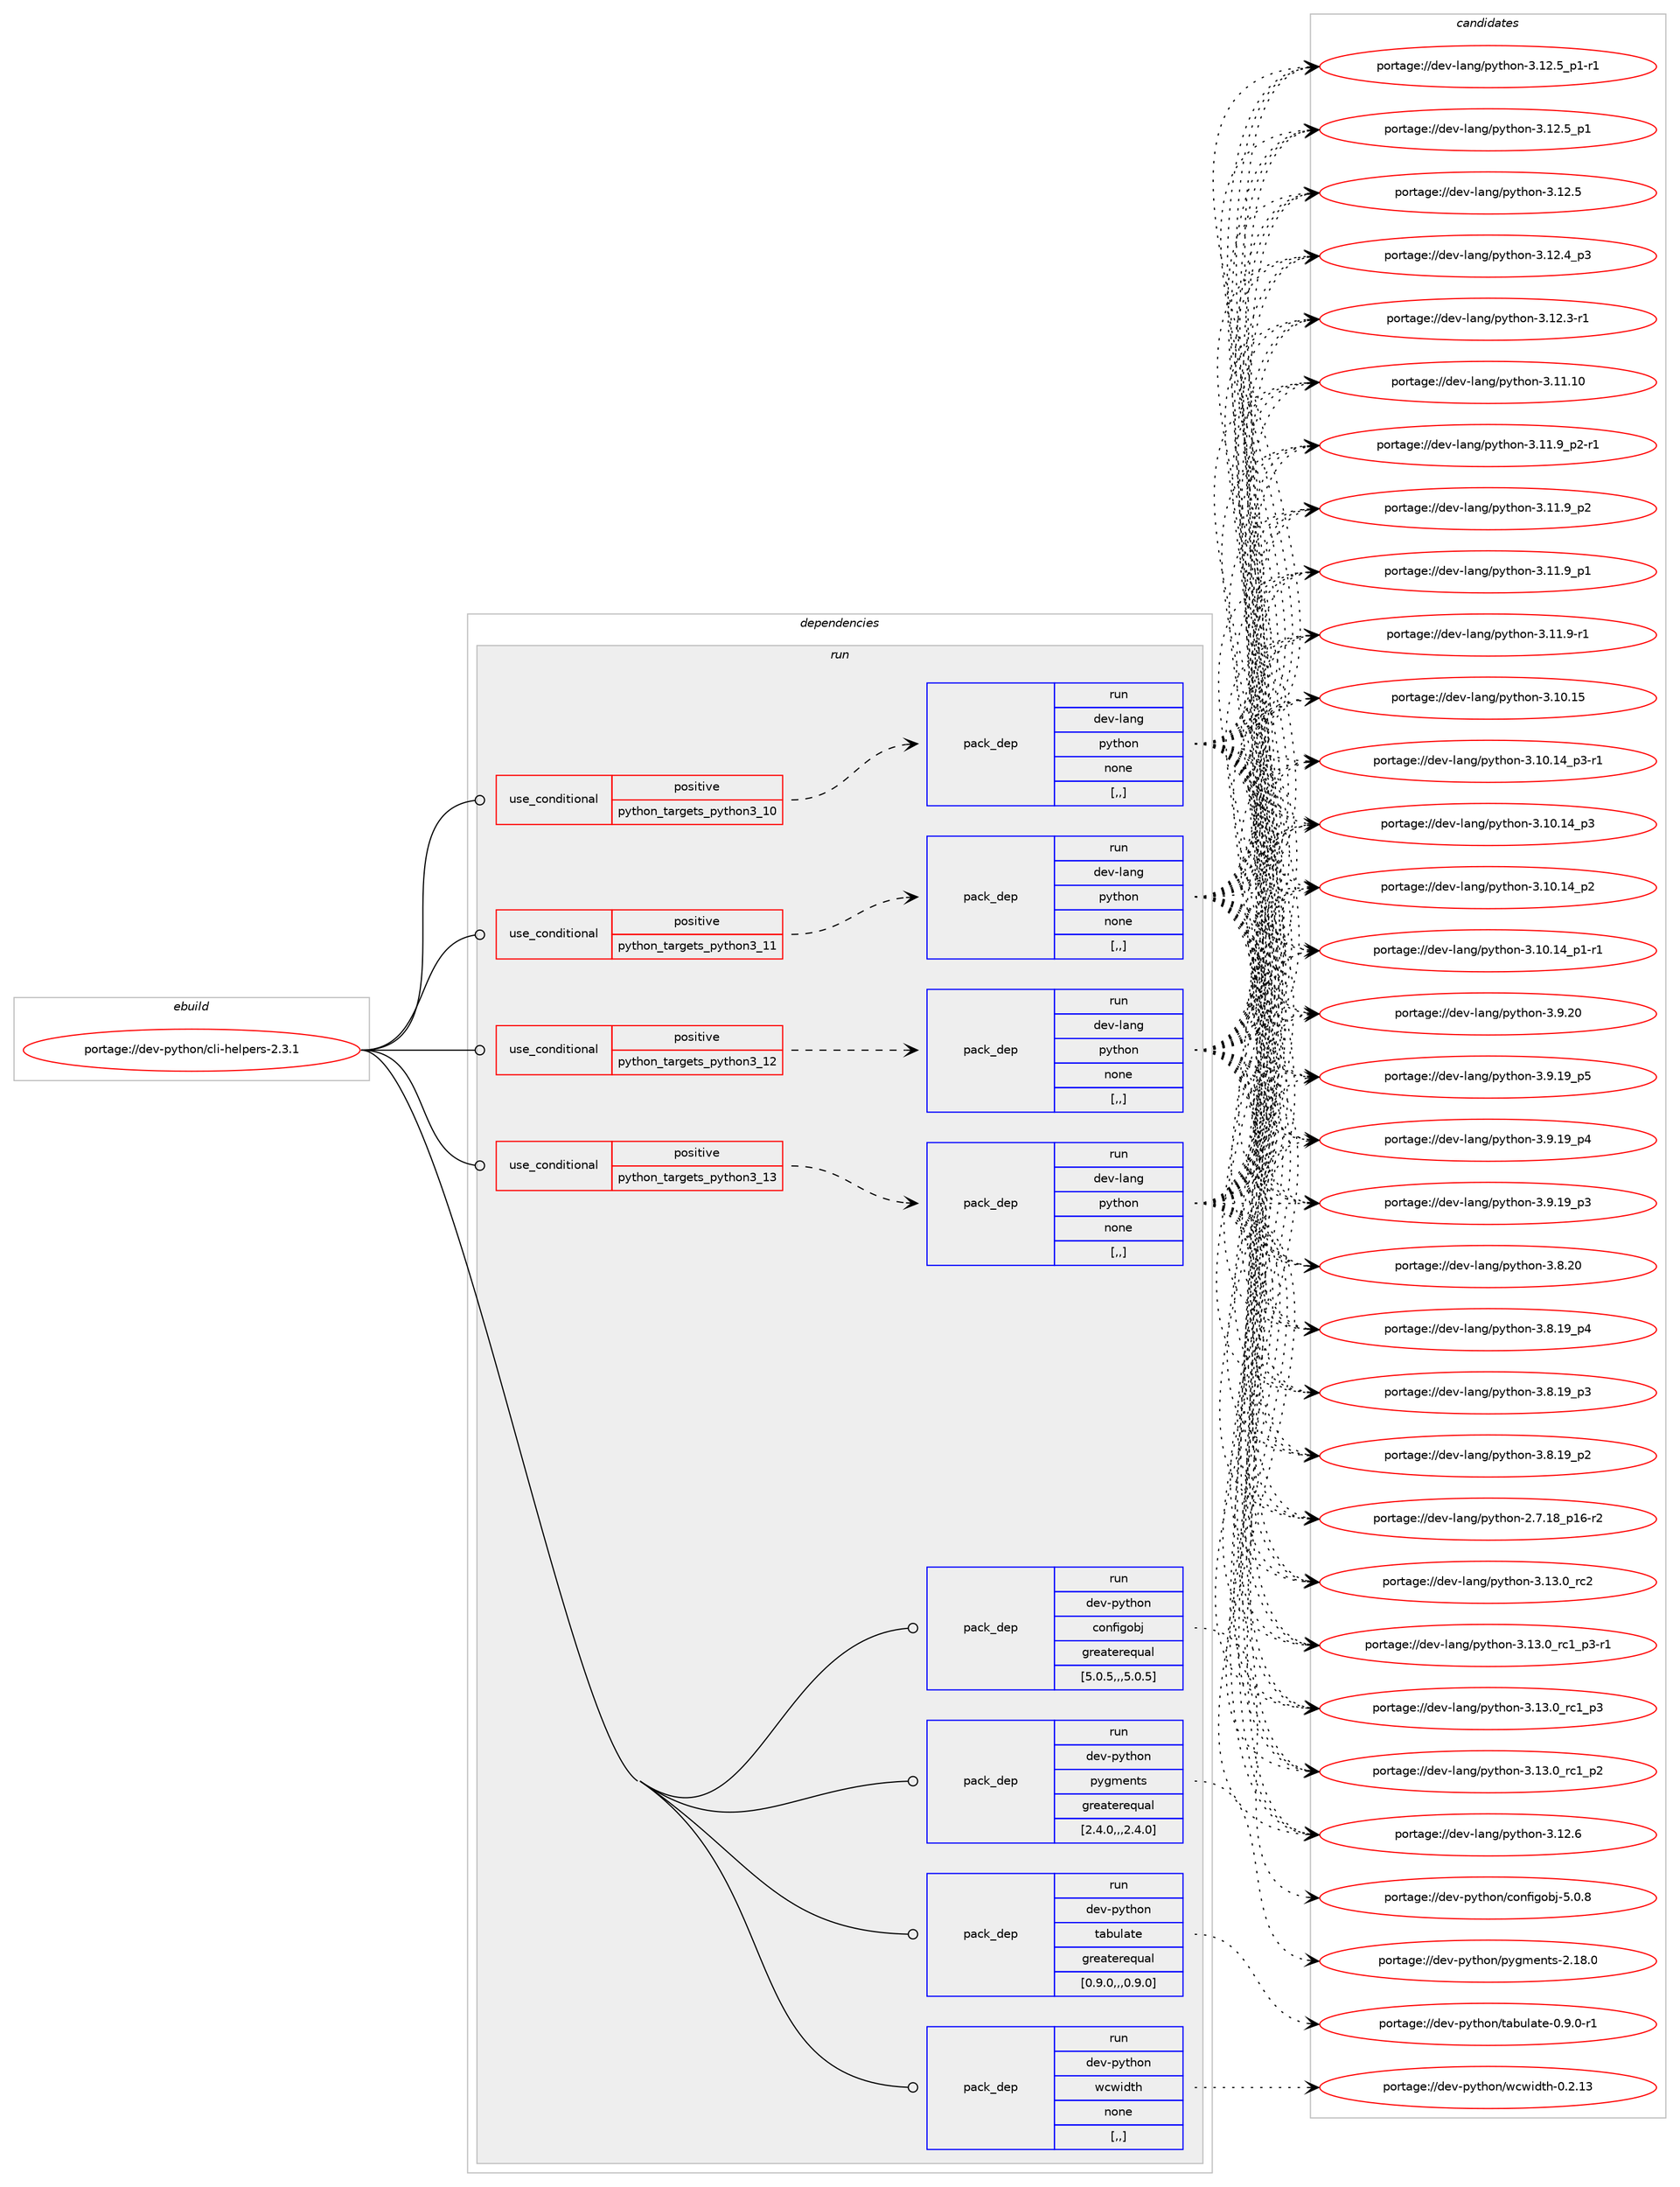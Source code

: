 digraph prolog {

# *************
# Graph options
# *************

newrank=true;
concentrate=true;
compound=true;
graph [rankdir=LR,fontname=Helvetica,fontsize=10,ranksep=1.5];#, ranksep=2.5, nodesep=0.2];
edge  [arrowhead=vee];
node  [fontname=Helvetica,fontsize=10];

# **********
# The ebuild
# **********

subgraph cluster_leftcol {
color=gray;
label=<<i>ebuild</i>>;
id [label="portage://dev-python/cli-helpers-2.3.1", color=red, width=4, href="../dev-python/cli-helpers-2.3.1.svg"];
}

# ****************
# The dependencies
# ****************

subgraph cluster_midcol {
color=gray;
label=<<i>dependencies</i>>;
subgraph cluster_compile {
fillcolor="#eeeeee";
style=filled;
label=<<i>compile</i>>;
}
subgraph cluster_compileandrun {
fillcolor="#eeeeee";
style=filled;
label=<<i>compile and run</i>>;
}
subgraph cluster_run {
fillcolor="#eeeeee";
style=filled;
label=<<i>run</i>>;
subgraph cond161983 {
dependency638099 [label=<<TABLE BORDER="0" CELLBORDER="1" CELLSPACING="0" CELLPADDING="4"><TR><TD ROWSPAN="3" CELLPADDING="10">use_conditional</TD></TR><TR><TD>positive</TD></TR><TR><TD>python_targets_python3_10</TD></TR></TABLE>>, shape=none, color=red];
subgraph pack471299 {
dependency638100 [label=<<TABLE BORDER="0" CELLBORDER="1" CELLSPACING="0" CELLPADDING="4" WIDTH="220"><TR><TD ROWSPAN="6" CELLPADDING="30">pack_dep</TD></TR><TR><TD WIDTH="110">run</TD></TR><TR><TD>dev-lang</TD></TR><TR><TD>python</TD></TR><TR><TD>none</TD></TR><TR><TD>[,,]</TD></TR></TABLE>>, shape=none, color=blue];
}
dependency638099:e -> dependency638100:w [weight=20,style="dashed",arrowhead="vee"];
}
id:e -> dependency638099:w [weight=20,style="solid",arrowhead="odot"];
subgraph cond161984 {
dependency638101 [label=<<TABLE BORDER="0" CELLBORDER="1" CELLSPACING="0" CELLPADDING="4"><TR><TD ROWSPAN="3" CELLPADDING="10">use_conditional</TD></TR><TR><TD>positive</TD></TR><TR><TD>python_targets_python3_11</TD></TR></TABLE>>, shape=none, color=red];
subgraph pack471300 {
dependency638102 [label=<<TABLE BORDER="0" CELLBORDER="1" CELLSPACING="0" CELLPADDING="4" WIDTH="220"><TR><TD ROWSPAN="6" CELLPADDING="30">pack_dep</TD></TR><TR><TD WIDTH="110">run</TD></TR><TR><TD>dev-lang</TD></TR><TR><TD>python</TD></TR><TR><TD>none</TD></TR><TR><TD>[,,]</TD></TR></TABLE>>, shape=none, color=blue];
}
dependency638101:e -> dependency638102:w [weight=20,style="dashed",arrowhead="vee"];
}
id:e -> dependency638101:w [weight=20,style="solid",arrowhead="odot"];
subgraph cond161985 {
dependency638103 [label=<<TABLE BORDER="0" CELLBORDER="1" CELLSPACING="0" CELLPADDING="4"><TR><TD ROWSPAN="3" CELLPADDING="10">use_conditional</TD></TR><TR><TD>positive</TD></TR><TR><TD>python_targets_python3_12</TD></TR></TABLE>>, shape=none, color=red];
subgraph pack471301 {
dependency638104 [label=<<TABLE BORDER="0" CELLBORDER="1" CELLSPACING="0" CELLPADDING="4" WIDTH="220"><TR><TD ROWSPAN="6" CELLPADDING="30">pack_dep</TD></TR><TR><TD WIDTH="110">run</TD></TR><TR><TD>dev-lang</TD></TR><TR><TD>python</TD></TR><TR><TD>none</TD></TR><TR><TD>[,,]</TD></TR></TABLE>>, shape=none, color=blue];
}
dependency638103:e -> dependency638104:w [weight=20,style="dashed",arrowhead="vee"];
}
id:e -> dependency638103:w [weight=20,style="solid",arrowhead="odot"];
subgraph cond161986 {
dependency638105 [label=<<TABLE BORDER="0" CELLBORDER="1" CELLSPACING="0" CELLPADDING="4"><TR><TD ROWSPAN="3" CELLPADDING="10">use_conditional</TD></TR><TR><TD>positive</TD></TR><TR><TD>python_targets_python3_13</TD></TR></TABLE>>, shape=none, color=red];
subgraph pack471302 {
dependency638106 [label=<<TABLE BORDER="0" CELLBORDER="1" CELLSPACING="0" CELLPADDING="4" WIDTH="220"><TR><TD ROWSPAN="6" CELLPADDING="30">pack_dep</TD></TR><TR><TD WIDTH="110">run</TD></TR><TR><TD>dev-lang</TD></TR><TR><TD>python</TD></TR><TR><TD>none</TD></TR><TR><TD>[,,]</TD></TR></TABLE>>, shape=none, color=blue];
}
dependency638105:e -> dependency638106:w [weight=20,style="dashed",arrowhead="vee"];
}
id:e -> dependency638105:w [weight=20,style="solid",arrowhead="odot"];
subgraph pack471303 {
dependency638107 [label=<<TABLE BORDER="0" CELLBORDER="1" CELLSPACING="0" CELLPADDING="4" WIDTH="220"><TR><TD ROWSPAN="6" CELLPADDING="30">pack_dep</TD></TR><TR><TD WIDTH="110">run</TD></TR><TR><TD>dev-python</TD></TR><TR><TD>configobj</TD></TR><TR><TD>greaterequal</TD></TR><TR><TD>[5.0.5,,,5.0.5]</TD></TR></TABLE>>, shape=none, color=blue];
}
id:e -> dependency638107:w [weight=20,style="solid",arrowhead="odot"];
subgraph pack471304 {
dependency638108 [label=<<TABLE BORDER="0" CELLBORDER="1" CELLSPACING="0" CELLPADDING="4" WIDTH="220"><TR><TD ROWSPAN="6" CELLPADDING="30">pack_dep</TD></TR><TR><TD WIDTH="110">run</TD></TR><TR><TD>dev-python</TD></TR><TR><TD>pygments</TD></TR><TR><TD>greaterequal</TD></TR><TR><TD>[2.4.0,,,2.4.0]</TD></TR></TABLE>>, shape=none, color=blue];
}
id:e -> dependency638108:w [weight=20,style="solid",arrowhead="odot"];
subgraph pack471305 {
dependency638109 [label=<<TABLE BORDER="0" CELLBORDER="1" CELLSPACING="0" CELLPADDING="4" WIDTH="220"><TR><TD ROWSPAN="6" CELLPADDING="30">pack_dep</TD></TR><TR><TD WIDTH="110">run</TD></TR><TR><TD>dev-python</TD></TR><TR><TD>tabulate</TD></TR><TR><TD>greaterequal</TD></TR><TR><TD>[0.9.0,,,0.9.0]</TD></TR></TABLE>>, shape=none, color=blue];
}
id:e -> dependency638109:w [weight=20,style="solid",arrowhead="odot"];
subgraph pack471306 {
dependency638110 [label=<<TABLE BORDER="0" CELLBORDER="1" CELLSPACING="0" CELLPADDING="4" WIDTH="220"><TR><TD ROWSPAN="6" CELLPADDING="30">pack_dep</TD></TR><TR><TD WIDTH="110">run</TD></TR><TR><TD>dev-python</TD></TR><TR><TD>wcwidth</TD></TR><TR><TD>none</TD></TR><TR><TD>[,,]</TD></TR></TABLE>>, shape=none, color=blue];
}
id:e -> dependency638110:w [weight=20,style="solid",arrowhead="odot"];
}
}

# **************
# The candidates
# **************

subgraph cluster_choices {
rank=same;
color=gray;
label=<<i>candidates</i>>;

subgraph choice471299 {
color=black;
nodesep=1;
choice10010111845108971101034711212111610411111045514649514648951149950 [label="portage://dev-lang/python-3.13.0_rc2", color=red, width=4,href="../dev-lang/python-3.13.0_rc2.svg"];
choice1001011184510897110103471121211161041111104551464951464895114994995112514511449 [label="portage://dev-lang/python-3.13.0_rc1_p3-r1", color=red, width=4,href="../dev-lang/python-3.13.0_rc1_p3-r1.svg"];
choice100101118451089711010347112121116104111110455146495146489511499499511251 [label="portage://dev-lang/python-3.13.0_rc1_p3", color=red, width=4,href="../dev-lang/python-3.13.0_rc1_p3.svg"];
choice100101118451089711010347112121116104111110455146495146489511499499511250 [label="portage://dev-lang/python-3.13.0_rc1_p2", color=red, width=4,href="../dev-lang/python-3.13.0_rc1_p2.svg"];
choice10010111845108971101034711212111610411111045514649504654 [label="portage://dev-lang/python-3.12.6", color=red, width=4,href="../dev-lang/python-3.12.6.svg"];
choice1001011184510897110103471121211161041111104551464950465395112494511449 [label="portage://dev-lang/python-3.12.5_p1-r1", color=red, width=4,href="../dev-lang/python-3.12.5_p1-r1.svg"];
choice100101118451089711010347112121116104111110455146495046539511249 [label="portage://dev-lang/python-3.12.5_p1", color=red, width=4,href="../dev-lang/python-3.12.5_p1.svg"];
choice10010111845108971101034711212111610411111045514649504653 [label="portage://dev-lang/python-3.12.5", color=red, width=4,href="../dev-lang/python-3.12.5.svg"];
choice100101118451089711010347112121116104111110455146495046529511251 [label="portage://dev-lang/python-3.12.4_p3", color=red, width=4,href="../dev-lang/python-3.12.4_p3.svg"];
choice100101118451089711010347112121116104111110455146495046514511449 [label="portage://dev-lang/python-3.12.3-r1", color=red, width=4,href="../dev-lang/python-3.12.3-r1.svg"];
choice1001011184510897110103471121211161041111104551464949464948 [label="portage://dev-lang/python-3.11.10", color=red, width=4,href="../dev-lang/python-3.11.10.svg"];
choice1001011184510897110103471121211161041111104551464949465795112504511449 [label="portage://dev-lang/python-3.11.9_p2-r1", color=red, width=4,href="../dev-lang/python-3.11.9_p2-r1.svg"];
choice100101118451089711010347112121116104111110455146494946579511250 [label="portage://dev-lang/python-3.11.9_p2", color=red, width=4,href="../dev-lang/python-3.11.9_p2.svg"];
choice100101118451089711010347112121116104111110455146494946579511249 [label="portage://dev-lang/python-3.11.9_p1", color=red, width=4,href="../dev-lang/python-3.11.9_p1.svg"];
choice100101118451089711010347112121116104111110455146494946574511449 [label="portage://dev-lang/python-3.11.9-r1", color=red, width=4,href="../dev-lang/python-3.11.9-r1.svg"];
choice1001011184510897110103471121211161041111104551464948464953 [label="portage://dev-lang/python-3.10.15", color=red, width=4,href="../dev-lang/python-3.10.15.svg"];
choice100101118451089711010347112121116104111110455146494846495295112514511449 [label="portage://dev-lang/python-3.10.14_p3-r1", color=red, width=4,href="../dev-lang/python-3.10.14_p3-r1.svg"];
choice10010111845108971101034711212111610411111045514649484649529511251 [label="portage://dev-lang/python-3.10.14_p3", color=red, width=4,href="../dev-lang/python-3.10.14_p3.svg"];
choice10010111845108971101034711212111610411111045514649484649529511250 [label="portage://dev-lang/python-3.10.14_p2", color=red, width=4,href="../dev-lang/python-3.10.14_p2.svg"];
choice100101118451089711010347112121116104111110455146494846495295112494511449 [label="portage://dev-lang/python-3.10.14_p1-r1", color=red, width=4,href="../dev-lang/python-3.10.14_p1-r1.svg"];
choice10010111845108971101034711212111610411111045514657465048 [label="portage://dev-lang/python-3.9.20", color=red, width=4,href="../dev-lang/python-3.9.20.svg"];
choice100101118451089711010347112121116104111110455146574649579511253 [label="portage://dev-lang/python-3.9.19_p5", color=red, width=4,href="../dev-lang/python-3.9.19_p5.svg"];
choice100101118451089711010347112121116104111110455146574649579511252 [label="portage://dev-lang/python-3.9.19_p4", color=red, width=4,href="../dev-lang/python-3.9.19_p4.svg"];
choice100101118451089711010347112121116104111110455146574649579511251 [label="portage://dev-lang/python-3.9.19_p3", color=red, width=4,href="../dev-lang/python-3.9.19_p3.svg"];
choice10010111845108971101034711212111610411111045514656465048 [label="portage://dev-lang/python-3.8.20", color=red, width=4,href="../dev-lang/python-3.8.20.svg"];
choice100101118451089711010347112121116104111110455146564649579511252 [label="portage://dev-lang/python-3.8.19_p4", color=red, width=4,href="../dev-lang/python-3.8.19_p4.svg"];
choice100101118451089711010347112121116104111110455146564649579511251 [label="portage://dev-lang/python-3.8.19_p3", color=red, width=4,href="../dev-lang/python-3.8.19_p3.svg"];
choice100101118451089711010347112121116104111110455146564649579511250 [label="portage://dev-lang/python-3.8.19_p2", color=red, width=4,href="../dev-lang/python-3.8.19_p2.svg"];
choice100101118451089711010347112121116104111110455046554649569511249544511450 [label="portage://dev-lang/python-2.7.18_p16-r2", color=red, width=4,href="../dev-lang/python-2.7.18_p16-r2.svg"];
dependency638100:e -> choice10010111845108971101034711212111610411111045514649514648951149950:w [style=dotted,weight="100"];
dependency638100:e -> choice1001011184510897110103471121211161041111104551464951464895114994995112514511449:w [style=dotted,weight="100"];
dependency638100:e -> choice100101118451089711010347112121116104111110455146495146489511499499511251:w [style=dotted,weight="100"];
dependency638100:e -> choice100101118451089711010347112121116104111110455146495146489511499499511250:w [style=dotted,weight="100"];
dependency638100:e -> choice10010111845108971101034711212111610411111045514649504654:w [style=dotted,weight="100"];
dependency638100:e -> choice1001011184510897110103471121211161041111104551464950465395112494511449:w [style=dotted,weight="100"];
dependency638100:e -> choice100101118451089711010347112121116104111110455146495046539511249:w [style=dotted,weight="100"];
dependency638100:e -> choice10010111845108971101034711212111610411111045514649504653:w [style=dotted,weight="100"];
dependency638100:e -> choice100101118451089711010347112121116104111110455146495046529511251:w [style=dotted,weight="100"];
dependency638100:e -> choice100101118451089711010347112121116104111110455146495046514511449:w [style=dotted,weight="100"];
dependency638100:e -> choice1001011184510897110103471121211161041111104551464949464948:w [style=dotted,weight="100"];
dependency638100:e -> choice1001011184510897110103471121211161041111104551464949465795112504511449:w [style=dotted,weight="100"];
dependency638100:e -> choice100101118451089711010347112121116104111110455146494946579511250:w [style=dotted,weight="100"];
dependency638100:e -> choice100101118451089711010347112121116104111110455146494946579511249:w [style=dotted,weight="100"];
dependency638100:e -> choice100101118451089711010347112121116104111110455146494946574511449:w [style=dotted,weight="100"];
dependency638100:e -> choice1001011184510897110103471121211161041111104551464948464953:w [style=dotted,weight="100"];
dependency638100:e -> choice100101118451089711010347112121116104111110455146494846495295112514511449:w [style=dotted,weight="100"];
dependency638100:e -> choice10010111845108971101034711212111610411111045514649484649529511251:w [style=dotted,weight="100"];
dependency638100:e -> choice10010111845108971101034711212111610411111045514649484649529511250:w [style=dotted,weight="100"];
dependency638100:e -> choice100101118451089711010347112121116104111110455146494846495295112494511449:w [style=dotted,weight="100"];
dependency638100:e -> choice10010111845108971101034711212111610411111045514657465048:w [style=dotted,weight="100"];
dependency638100:e -> choice100101118451089711010347112121116104111110455146574649579511253:w [style=dotted,weight="100"];
dependency638100:e -> choice100101118451089711010347112121116104111110455146574649579511252:w [style=dotted,weight="100"];
dependency638100:e -> choice100101118451089711010347112121116104111110455146574649579511251:w [style=dotted,weight="100"];
dependency638100:e -> choice10010111845108971101034711212111610411111045514656465048:w [style=dotted,weight="100"];
dependency638100:e -> choice100101118451089711010347112121116104111110455146564649579511252:w [style=dotted,weight="100"];
dependency638100:e -> choice100101118451089711010347112121116104111110455146564649579511251:w [style=dotted,weight="100"];
dependency638100:e -> choice100101118451089711010347112121116104111110455146564649579511250:w [style=dotted,weight="100"];
dependency638100:e -> choice100101118451089711010347112121116104111110455046554649569511249544511450:w [style=dotted,weight="100"];
}
subgraph choice471300 {
color=black;
nodesep=1;
choice10010111845108971101034711212111610411111045514649514648951149950 [label="portage://dev-lang/python-3.13.0_rc2", color=red, width=4,href="../dev-lang/python-3.13.0_rc2.svg"];
choice1001011184510897110103471121211161041111104551464951464895114994995112514511449 [label="portage://dev-lang/python-3.13.0_rc1_p3-r1", color=red, width=4,href="../dev-lang/python-3.13.0_rc1_p3-r1.svg"];
choice100101118451089711010347112121116104111110455146495146489511499499511251 [label="portage://dev-lang/python-3.13.0_rc1_p3", color=red, width=4,href="../dev-lang/python-3.13.0_rc1_p3.svg"];
choice100101118451089711010347112121116104111110455146495146489511499499511250 [label="portage://dev-lang/python-3.13.0_rc1_p2", color=red, width=4,href="../dev-lang/python-3.13.0_rc1_p2.svg"];
choice10010111845108971101034711212111610411111045514649504654 [label="portage://dev-lang/python-3.12.6", color=red, width=4,href="../dev-lang/python-3.12.6.svg"];
choice1001011184510897110103471121211161041111104551464950465395112494511449 [label="portage://dev-lang/python-3.12.5_p1-r1", color=red, width=4,href="../dev-lang/python-3.12.5_p1-r1.svg"];
choice100101118451089711010347112121116104111110455146495046539511249 [label="portage://dev-lang/python-3.12.5_p1", color=red, width=4,href="../dev-lang/python-3.12.5_p1.svg"];
choice10010111845108971101034711212111610411111045514649504653 [label="portage://dev-lang/python-3.12.5", color=red, width=4,href="../dev-lang/python-3.12.5.svg"];
choice100101118451089711010347112121116104111110455146495046529511251 [label="portage://dev-lang/python-3.12.4_p3", color=red, width=4,href="../dev-lang/python-3.12.4_p3.svg"];
choice100101118451089711010347112121116104111110455146495046514511449 [label="portage://dev-lang/python-3.12.3-r1", color=red, width=4,href="../dev-lang/python-3.12.3-r1.svg"];
choice1001011184510897110103471121211161041111104551464949464948 [label="portage://dev-lang/python-3.11.10", color=red, width=4,href="../dev-lang/python-3.11.10.svg"];
choice1001011184510897110103471121211161041111104551464949465795112504511449 [label="portage://dev-lang/python-3.11.9_p2-r1", color=red, width=4,href="../dev-lang/python-3.11.9_p2-r1.svg"];
choice100101118451089711010347112121116104111110455146494946579511250 [label="portage://dev-lang/python-3.11.9_p2", color=red, width=4,href="../dev-lang/python-3.11.9_p2.svg"];
choice100101118451089711010347112121116104111110455146494946579511249 [label="portage://dev-lang/python-3.11.9_p1", color=red, width=4,href="../dev-lang/python-3.11.9_p1.svg"];
choice100101118451089711010347112121116104111110455146494946574511449 [label="portage://dev-lang/python-3.11.9-r1", color=red, width=4,href="../dev-lang/python-3.11.9-r1.svg"];
choice1001011184510897110103471121211161041111104551464948464953 [label="portage://dev-lang/python-3.10.15", color=red, width=4,href="../dev-lang/python-3.10.15.svg"];
choice100101118451089711010347112121116104111110455146494846495295112514511449 [label="portage://dev-lang/python-3.10.14_p3-r1", color=red, width=4,href="../dev-lang/python-3.10.14_p3-r1.svg"];
choice10010111845108971101034711212111610411111045514649484649529511251 [label="portage://dev-lang/python-3.10.14_p3", color=red, width=4,href="../dev-lang/python-3.10.14_p3.svg"];
choice10010111845108971101034711212111610411111045514649484649529511250 [label="portage://dev-lang/python-3.10.14_p2", color=red, width=4,href="../dev-lang/python-3.10.14_p2.svg"];
choice100101118451089711010347112121116104111110455146494846495295112494511449 [label="portage://dev-lang/python-3.10.14_p1-r1", color=red, width=4,href="../dev-lang/python-3.10.14_p1-r1.svg"];
choice10010111845108971101034711212111610411111045514657465048 [label="portage://dev-lang/python-3.9.20", color=red, width=4,href="../dev-lang/python-3.9.20.svg"];
choice100101118451089711010347112121116104111110455146574649579511253 [label="portage://dev-lang/python-3.9.19_p5", color=red, width=4,href="../dev-lang/python-3.9.19_p5.svg"];
choice100101118451089711010347112121116104111110455146574649579511252 [label="portage://dev-lang/python-3.9.19_p4", color=red, width=4,href="../dev-lang/python-3.9.19_p4.svg"];
choice100101118451089711010347112121116104111110455146574649579511251 [label="portage://dev-lang/python-3.9.19_p3", color=red, width=4,href="../dev-lang/python-3.9.19_p3.svg"];
choice10010111845108971101034711212111610411111045514656465048 [label="portage://dev-lang/python-3.8.20", color=red, width=4,href="../dev-lang/python-3.8.20.svg"];
choice100101118451089711010347112121116104111110455146564649579511252 [label="portage://dev-lang/python-3.8.19_p4", color=red, width=4,href="../dev-lang/python-3.8.19_p4.svg"];
choice100101118451089711010347112121116104111110455146564649579511251 [label="portage://dev-lang/python-3.8.19_p3", color=red, width=4,href="../dev-lang/python-3.8.19_p3.svg"];
choice100101118451089711010347112121116104111110455146564649579511250 [label="portage://dev-lang/python-3.8.19_p2", color=red, width=4,href="../dev-lang/python-3.8.19_p2.svg"];
choice100101118451089711010347112121116104111110455046554649569511249544511450 [label="portage://dev-lang/python-2.7.18_p16-r2", color=red, width=4,href="../dev-lang/python-2.7.18_p16-r2.svg"];
dependency638102:e -> choice10010111845108971101034711212111610411111045514649514648951149950:w [style=dotted,weight="100"];
dependency638102:e -> choice1001011184510897110103471121211161041111104551464951464895114994995112514511449:w [style=dotted,weight="100"];
dependency638102:e -> choice100101118451089711010347112121116104111110455146495146489511499499511251:w [style=dotted,weight="100"];
dependency638102:e -> choice100101118451089711010347112121116104111110455146495146489511499499511250:w [style=dotted,weight="100"];
dependency638102:e -> choice10010111845108971101034711212111610411111045514649504654:w [style=dotted,weight="100"];
dependency638102:e -> choice1001011184510897110103471121211161041111104551464950465395112494511449:w [style=dotted,weight="100"];
dependency638102:e -> choice100101118451089711010347112121116104111110455146495046539511249:w [style=dotted,weight="100"];
dependency638102:e -> choice10010111845108971101034711212111610411111045514649504653:w [style=dotted,weight="100"];
dependency638102:e -> choice100101118451089711010347112121116104111110455146495046529511251:w [style=dotted,weight="100"];
dependency638102:e -> choice100101118451089711010347112121116104111110455146495046514511449:w [style=dotted,weight="100"];
dependency638102:e -> choice1001011184510897110103471121211161041111104551464949464948:w [style=dotted,weight="100"];
dependency638102:e -> choice1001011184510897110103471121211161041111104551464949465795112504511449:w [style=dotted,weight="100"];
dependency638102:e -> choice100101118451089711010347112121116104111110455146494946579511250:w [style=dotted,weight="100"];
dependency638102:e -> choice100101118451089711010347112121116104111110455146494946579511249:w [style=dotted,weight="100"];
dependency638102:e -> choice100101118451089711010347112121116104111110455146494946574511449:w [style=dotted,weight="100"];
dependency638102:e -> choice1001011184510897110103471121211161041111104551464948464953:w [style=dotted,weight="100"];
dependency638102:e -> choice100101118451089711010347112121116104111110455146494846495295112514511449:w [style=dotted,weight="100"];
dependency638102:e -> choice10010111845108971101034711212111610411111045514649484649529511251:w [style=dotted,weight="100"];
dependency638102:e -> choice10010111845108971101034711212111610411111045514649484649529511250:w [style=dotted,weight="100"];
dependency638102:e -> choice100101118451089711010347112121116104111110455146494846495295112494511449:w [style=dotted,weight="100"];
dependency638102:e -> choice10010111845108971101034711212111610411111045514657465048:w [style=dotted,weight="100"];
dependency638102:e -> choice100101118451089711010347112121116104111110455146574649579511253:w [style=dotted,weight="100"];
dependency638102:e -> choice100101118451089711010347112121116104111110455146574649579511252:w [style=dotted,weight="100"];
dependency638102:e -> choice100101118451089711010347112121116104111110455146574649579511251:w [style=dotted,weight="100"];
dependency638102:e -> choice10010111845108971101034711212111610411111045514656465048:w [style=dotted,weight="100"];
dependency638102:e -> choice100101118451089711010347112121116104111110455146564649579511252:w [style=dotted,weight="100"];
dependency638102:e -> choice100101118451089711010347112121116104111110455146564649579511251:w [style=dotted,weight="100"];
dependency638102:e -> choice100101118451089711010347112121116104111110455146564649579511250:w [style=dotted,weight="100"];
dependency638102:e -> choice100101118451089711010347112121116104111110455046554649569511249544511450:w [style=dotted,weight="100"];
}
subgraph choice471301 {
color=black;
nodesep=1;
choice10010111845108971101034711212111610411111045514649514648951149950 [label="portage://dev-lang/python-3.13.0_rc2", color=red, width=4,href="../dev-lang/python-3.13.0_rc2.svg"];
choice1001011184510897110103471121211161041111104551464951464895114994995112514511449 [label="portage://dev-lang/python-3.13.0_rc1_p3-r1", color=red, width=4,href="../dev-lang/python-3.13.0_rc1_p3-r1.svg"];
choice100101118451089711010347112121116104111110455146495146489511499499511251 [label="portage://dev-lang/python-3.13.0_rc1_p3", color=red, width=4,href="../dev-lang/python-3.13.0_rc1_p3.svg"];
choice100101118451089711010347112121116104111110455146495146489511499499511250 [label="portage://dev-lang/python-3.13.0_rc1_p2", color=red, width=4,href="../dev-lang/python-3.13.0_rc1_p2.svg"];
choice10010111845108971101034711212111610411111045514649504654 [label="portage://dev-lang/python-3.12.6", color=red, width=4,href="../dev-lang/python-3.12.6.svg"];
choice1001011184510897110103471121211161041111104551464950465395112494511449 [label="portage://dev-lang/python-3.12.5_p1-r1", color=red, width=4,href="../dev-lang/python-3.12.5_p1-r1.svg"];
choice100101118451089711010347112121116104111110455146495046539511249 [label="portage://dev-lang/python-3.12.5_p1", color=red, width=4,href="../dev-lang/python-3.12.5_p1.svg"];
choice10010111845108971101034711212111610411111045514649504653 [label="portage://dev-lang/python-3.12.5", color=red, width=4,href="../dev-lang/python-3.12.5.svg"];
choice100101118451089711010347112121116104111110455146495046529511251 [label="portage://dev-lang/python-3.12.4_p3", color=red, width=4,href="../dev-lang/python-3.12.4_p3.svg"];
choice100101118451089711010347112121116104111110455146495046514511449 [label="portage://dev-lang/python-3.12.3-r1", color=red, width=4,href="../dev-lang/python-3.12.3-r1.svg"];
choice1001011184510897110103471121211161041111104551464949464948 [label="portage://dev-lang/python-3.11.10", color=red, width=4,href="../dev-lang/python-3.11.10.svg"];
choice1001011184510897110103471121211161041111104551464949465795112504511449 [label="portage://dev-lang/python-3.11.9_p2-r1", color=red, width=4,href="../dev-lang/python-3.11.9_p2-r1.svg"];
choice100101118451089711010347112121116104111110455146494946579511250 [label="portage://dev-lang/python-3.11.9_p2", color=red, width=4,href="../dev-lang/python-3.11.9_p2.svg"];
choice100101118451089711010347112121116104111110455146494946579511249 [label="portage://dev-lang/python-3.11.9_p1", color=red, width=4,href="../dev-lang/python-3.11.9_p1.svg"];
choice100101118451089711010347112121116104111110455146494946574511449 [label="portage://dev-lang/python-3.11.9-r1", color=red, width=4,href="../dev-lang/python-3.11.9-r1.svg"];
choice1001011184510897110103471121211161041111104551464948464953 [label="portage://dev-lang/python-3.10.15", color=red, width=4,href="../dev-lang/python-3.10.15.svg"];
choice100101118451089711010347112121116104111110455146494846495295112514511449 [label="portage://dev-lang/python-3.10.14_p3-r1", color=red, width=4,href="../dev-lang/python-3.10.14_p3-r1.svg"];
choice10010111845108971101034711212111610411111045514649484649529511251 [label="portage://dev-lang/python-3.10.14_p3", color=red, width=4,href="../dev-lang/python-3.10.14_p3.svg"];
choice10010111845108971101034711212111610411111045514649484649529511250 [label="portage://dev-lang/python-3.10.14_p2", color=red, width=4,href="../dev-lang/python-3.10.14_p2.svg"];
choice100101118451089711010347112121116104111110455146494846495295112494511449 [label="portage://dev-lang/python-3.10.14_p1-r1", color=red, width=4,href="../dev-lang/python-3.10.14_p1-r1.svg"];
choice10010111845108971101034711212111610411111045514657465048 [label="portage://dev-lang/python-3.9.20", color=red, width=4,href="../dev-lang/python-3.9.20.svg"];
choice100101118451089711010347112121116104111110455146574649579511253 [label="portage://dev-lang/python-3.9.19_p5", color=red, width=4,href="../dev-lang/python-3.9.19_p5.svg"];
choice100101118451089711010347112121116104111110455146574649579511252 [label="portage://dev-lang/python-3.9.19_p4", color=red, width=4,href="../dev-lang/python-3.9.19_p4.svg"];
choice100101118451089711010347112121116104111110455146574649579511251 [label="portage://dev-lang/python-3.9.19_p3", color=red, width=4,href="../dev-lang/python-3.9.19_p3.svg"];
choice10010111845108971101034711212111610411111045514656465048 [label="portage://dev-lang/python-3.8.20", color=red, width=4,href="../dev-lang/python-3.8.20.svg"];
choice100101118451089711010347112121116104111110455146564649579511252 [label="portage://dev-lang/python-3.8.19_p4", color=red, width=4,href="../dev-lang/python-3.8.19_p4.svg"];
choice100101118451089711010347112121116104111110455146564649579511251 [label="portage://dev-lang/python-3.8.19_p3", color=red, width=4,href="../dev-lang/python-3.8.19_p3.svg"];
choice100101118451089711010347112121116104111110455146564649579511250 [label="portage://dev-lang/python-3.8.19_p2", color=red, width=4,href="../dev-lang/python-3.8.19_p2.svg"];
choice100101118451089711010347112121116104111110455046554649569511249544511450 [label="portage://dev-lang/python-2.7.18_p16-r2", color=red, width=4,href="../dev-lang/python-2.7.18_p16-r2.svg"];
dependency638104:e -> choice10010111845108971101034711212111610411111045514649514648951149950:w [style=dotted,weight="100"];
dependency638104:e -> choice1001011184510897110103471121211161041111104551464951464895114994995112514511449:w [style=dotted,weight="100"];
dependency638104:e -> choice100101118451089711010347112121116104111110455146495146489511499499511251:w [style=dotted,weight="100"];
dependency638104:e -> choice100101118451089711010347112121116104111110455146495146489511499499511250:w [style=dotted,weight="100"];
dependency638104:e -> choice10010111845108971101034711212111610411111045514649504654:w [style=dotted,weight="100"];
dependency638104:e -> choice1001011184510897110103471121211161041111104551464950465395112494511449:w [style=dotted,weight="100"];
dependency638104:e -> choice100101118451089711010347112121116104111110455146495046539511249:w [style=dotted,weight="100"];
dependency638104:e -> choice10010111845108971101034711212111610411111045514649504653:w [style=dotted,weight="100"];
dependency638104:e -> choice100101118451089711010347112121116104111110455146495046529511251:w [style=dotted,weight="100"];
dependency638104:e -> choice100101118451089711010347112121116104111110455146495046514511449:w [style=dotted,weight="100"];
dependency638104:e -> choice1001011184510897110103471121211161041111104551464949464948:w [style=dotted,weight="100"];
dependency638104:e -> choice1001011184510897110103471121211161041111104551464949465795112504511449:w [style=dotted,weight="100"];
dependency638104:e -> choice100101118451089711010347112121116104111110455146494946579511250:w [style=dotted,weight="100"];
dependency638104:e -> choice100101118451089711010347112121116104111110455146494946579511249:w [style=dotted,weight="100"];
dependency638104:e -> choice100101118451089711010347112121116104111110455146494946574511449:w [style=dotted,weight="100"];
dependency638104:e -> choice1001011184510897110103471121211161041111104551464948464953:w [style=dotted,weight="100"];
dependency638104:e -> choice100101118451089711010347112121116104111110455146494846495295112514511449:w [style=dotted,weight="100"];
dependency638104:e -> choice10010111845108971101034711212111610411111045514649484649529511251:w [style=dotted,weight="100"];
dependency638104:e -> choice10010111845108971101034711212111610411111045514649484649529511250:w [style=dotted,weight="100"];
dependency638104:e -> choice100101118451089711010347112121116104111110455146494846495295112494511449:w [style=dotted,weight="100"];
dependency638104:e -> choice10010111845108971101034711212111610411111045514657465048:w [style=dotted,weight="100"];
dependency638104:e -> choice100101118451089711010347112121116104111110455146574649579511253:w [style=dotted,weight="100"];
dependency638104:e -> choice100101118451089711010347112121116104111110455146574649579511252:w [style=dotted,weight="100"];
dependency638104:e -> choice100101118451089711010347112121116104111110455146574649579511251:w [style=dotted,weight="100"];
dependency638104:e -> choice10010111845108971101034711212111610411111045514656465048:w [style=dotted,weight="100"];
dependency638104:e -> choice100101118451089711010347112121116104111110455146564649579511252:w [style=dotted,weight="100"];
dependency638104:e -> choice100101118451089711010347112121116104111110455146564649579511251:w [style=dotted,weight="100"];
dependency638104:e -> choice100101118451089711010347112121116104111110455146564649579511250:w [style=dotted,weight="100"];
dependency638104:e -> choice100101118451089711010347112121116104111110455046554649569511249544511450:w [style=dotted,weight="100"];
}
subgraph choice471302 {
color=black;
nodesep=1;
choice10010111845108971101034711212111610411111045514649514648951149950 [label="portage://dev-lang/python-3.13.0_rc2", color=red, width=4,href="../dev-lang/python-3.13.0_rc2.svg"];
choice1001011184510897110103471121211161041111104551464951464895114994995112514511449 [label="portage://dev-lang/python-3.13.0_rc1_p3-r1", color=red, width=4,href="../dev-lang/python-3.13.0_rc1_p3-r1.svg"];
choice100101118451089711010347112121116104111110455146495146489511499499511251 [label="portage://dev-lang/python-3.13.0_rc1_p3", color=red, width=4,href="../dev-lang/python-3.13.0_rc1_p3.svg"];
choice100101118451089711010347112121116104111110455146495146489511499499511250 [label="portage://dev-lang/python-3.13.0_rc1_p2", color=red, width=4,href="../dev-lang/python-3.13.0_rc1_p2.svg"];
choice10010111845108971101034711212111610411111045514649504654 [label="portage://dev-lang/python-3.12.6", color=red, width=4,href="../dev-lang/python-3.12.6.svg"];
choice1001011184510897110103471121211161041111104551464950465395112494511449 [label="portage://dev-lang/python-3.12.5_p1-r1", color=red, width=4,href="../dev-lang/python-3.12.5_p1-r1.svg"];
choice100101118451089711010347112121116104111110455146495046539511249 [label="portage://dev-lang/python-3.12.5_p1", color=red, width=4,href="../dev-lang/python-3.12.5_p1.svg"];
choice10010111845108971101034711212111610411111045514649504653 [label="portage://dev-lang/python-3.12.5", color=red, width=4,href="../dev-lang/python-3.12.5.svg"];
choice100101118451089711010347112121116104111110455146495046529511251 [label="portage://dev-lang/python-3.12.4_p3", color=red, width=4,href="../dev-lang/python-3.12.4_p3.svg"];
choice100101118451089711010347112121116104111110455146495046514511449 [label="portage://dev-lang/python-3.12.3-r1", color=red, width=4,href="../dev-lang/python-3.12.3-r1.svg"];
choice1001011184510897110103471121211161041111104551464949464948 [label="portage://dev-lang/python-3.11.10", color=red, width=4,href="../dev-lang/python-3.11.10.svg"];
choice1001011184510897110103471121211161041111104551464949465795112504511449 [label="portage://dev-lang/python-3.11.9_p2-r1", color=red, width=4,href="../dev-lang/python-3.11.9_p2-r1.svg"];
choice100101118451089711010347112121116104111110455146494946579511250 [label="portage://dev-lang/python-3.11.9_p2", color=red, width=4,href="../dev-lang/python-3.11.9_p2.svg"];
choice100101118451089711010347112121116104111110455146494946579511249 [label="portage://dev-lang/python-3.11.9_p1", color=red, width=4,href="../dev-lang/python-3.11.9_p1.svg"];
choice100101118451089711010347112121116104111110455146494946574511449 [label="portage://dev-lang/python-3.11.9-r1", color=red, width=4,href="../dev-lang/python-3.11.9-r1.svg"];
choice1001011184510897110103471121211161041111104551464948464953 [label="portage://dev-lang/python-3.10.15", color=red, width=4,href="../dev-lang/python-3.10.15.svg"];
choice100101118451089711010347112121116104111110455146494846495295112514511449 [label="portage://dev-lang/python-3.10.14_p3-r1", color=red, width=4,href="../dev-lang/python-3.10.14_p3-r1.svg"];
choice10010111845108971101034711212111610411111045514649484649529511251 [label="portage://dev-lang/python-3.10.14_p3", color=red, width=4,href="../dev-lang/python-3.10.14_p3.svg"];
choice10010111845108971101034711212111610411111045514649484649529511250 [label="portage://dev-lang/python-3.10.14_p2", color=red, width=4,href="../dev-lang/python-3.10.14_p2.svg"];
choice100101118451089711010347112121116104111110455146494846495295112494511449 [label="portage://dev-lang/python-3.10.14_p1-r1", color=red, width=4,href="../dev-lang/python-3.10.14_p1-r1.svg"];
choice10010111845108971101034711212111610411111045514657465048 [label="portage://dev-lang/python-3.9.20", color=red, width=4,href="../dev-lang/python-3.9.20.svg"];
choice100101118451089711010347112121116104111110455146574649579511253 [label="portage://dev-lang/python-3.9.19_p5", color=red, width=4,href="../dev-lang/python-3.9.19_p5.svg"];
choice100101118451089711010347112121116104111110455146574649579511252 [label="portage://dev-lang/python-3.9.19_p4", color=red, width=4,href="../dev-lang/python-3.9.19_p4.svg"];
choice100101118451089711010347112121116104111110455146574649579511251 [label="portage://dev-lang/python-3.9.19_p3", color=red, width=4,href="../dev-lang/python-3.9.19_p3.svg"];
choice10010111845108971101034711212111610411111045514656465048 [label="portage://dev-lang/python-3.8.20", color=red, width=4,href="../dev-lang/python-3.8.20.svg"];
choice100101118451089711010347112121116104111110455146564649579511252 [label="portage://dev-lang/python-3.8.19_p4", color=red, width=4,href="../dev-lang/python-3.8.19_p4.svg"];
choice100101118451089711010347112121116104111110455146564649579511251 [label="portage://dev-lang/python-3.8.19_p3", color=red, width=4,href="../dev-lang/python-3.8.19_p3.svg"];
choice100101118451089711010347112121116104111110455146564649579511250 [label="portage://dev-lang/python-3.8.19_p2", color=red, width=4,href="../dev-lang/python-3.8.19_p2.svg"];
choice100101118451089711010347112121116104111110455046554649569511249544511450 [label="portage://dev-lang/python-2.7.18_p16-r2", color=red, width=4,href="../dev-lang/python-2.7.18_p16-r2.svg"];
dependency638106:e -> choice10010111845108971101034711212111610411111045514649514648951149950:w [style=dotted,weight="100"];
dependency638106:e -> choice1001011184510897110103471121211161041111104551464951464895114994995112514511449:w [style=dotted,weight="100"];
dependency638106:e -> choice100101118451089711010347112121116104111110455146495146489511499499511251:w [style=dotted,weight="100"];
dependency638106:e -> choice100101118451089711010347112121116104111110455146495146489511499499511250:w [style=dotted,weight="100"];
dependency638106:e -> choice10010111845108971101034711212111610411111045514649504654:w [style=dotted,weight="100"];
dependency638106:e -> choice1001011184510897110103471121211161041111104551464950465395112494511449:w [style=dotted,weight="100"];
dependency638106:e -> choice100101118451089711010347112121116104111110455146495046539511249:w [style=dotted,weight="100"];
dependency638106:e -> choice10010111845108971101034711212111610411111045514649504653:w [style=dotted,weight="100"];
dependency638106:e -> choice100101118451089711010347112121116104111110455146495046529511251:w [style=dotted,weight="100"];
dependency638106:e -> choice100101118451089711010347112121116104111110455146495046514511449:w [style=dotted,weight="100"];
dependency638106:e -> choice1001011184510897110103471121211161041111104551464949464948:w [style=dotted,weight="100"];
dependency638106:e -> choice1001011184510897110103471121211161041111104551464949465795112504511449:w [style=dotted,weight="100"];
dependency638106:e -> choice100101118451089711010347112121116104111110455146494946579511250:w [style=dotted,weight="100"];
dependency638106:e -> choice100101118451089711010347112121116104111110455146494946579511249:w [style=dotted,weight="100"];
dependency638106:e -> choice100101118451089711010347112121116104111110455146494946574511449:w [style=dotted,weight="100"];
dependency638106:e -> choice1001011184510897110103471121211161041111104551464948464953:w [style=dotted,weight="100"];
dependency638106:e -> choice100101118451089711010347112121116104111110455146494846495295112514511449:w [style=dotted,weight="100"];
dependency638106:e -> choice10010111845108971101034711212111610411111045514649484649529511251:w [style=dotted,weight="100"];
dependency638106:e -> choice10010111845108971101034711212111610411111045514649484649529511250:w [style=dotted,weight="100"];
dependency638106:e -> choice100101118451089711010347112121116104111110455146494846495295112494511449:w [style=dotted,weight="100"];
dependency638106:e -> choice10010111845108971101034711212111610411111045514657465048:w [style=dotted,weight="100"];
dependency638106:e -> choice100101118451089711010347112121116104111110455146574649579511253:w [style=dotted,weight="100"];
dependency638106:e -> choice100101118451089711010347112121116104111110455146574649579511252:w [style=dotted,weight="100"];
dependency638106:e -> choice100101118451089711010347112121116104111110455146574649579511251:w [style=dotted,weight="100"];
dependency638106:e -> choice10010111845108971101034711212111610411111045514656465048:w [style=dotted,weight="100"];
dependency638106:e -> choice100101118451089711010347112121116104111110455146564649579511252:w [style=dotted,weight="100"];
dependency638106:e -> choice100101118451089711010347112121116104111110455146564649579511251:w [style=dotted,weight="100"];
dependency638106:e -> choice100101118451089711010347112121116104111110455146564649579511250:w [style=dotted,weight="100"];
dependency638106:e -> choice100101118451089711010347112121116104111110455046554649569511249544511450:w [style=dotted,weight="100"];
}
subgraph choice471303 {
color=black;
nodesep=1;
choice10010111845112121116104111110479911111010210510311198106455346484656 [label="portage://dev-python/configobj-5.0.8", color=red, width=4,href="../dev-python/configobj-5.0.8.svg"];
dependency638107:e -> choice10010111845112121116104111110479911111010210510311198106455346484656:w [style=dotted,weight="100"];
}
subgraph choice471304 {
color=black;
nodesep=1;
choice100101118451121211161041111104711212110310910111011611545504649564648 [label="portage://dev-python/pygments-2.18.0", color=red, width=4,href="../dev-python/pygments-2.18.0.svg"];
dependency638108:e -> choice100101118451121211161041111104711212110310910111011611545504649564648:w [style=dotted,weight="100"];
}
subgraph choice471305 {
color=black;
nodesep=1;
choice10010111845112121116104111110471169798117108971161014548465746484511449 [label="portage://dev-python/tabulate-0.9.0-r1", color=red, width=4,href="../dev-python/tabulate-0.9.0-r1.svg"];
dependency638109:e -> choice10010111845112121116104111110471169798117108971161014548465746484511449:w [style=dotted,weight="100"];
}
subgraph choice471306 {
color=black;
nodesep=1;
choice10010111845112121116104111110471199911910510011610445484650464951 [label="portage://dev-python/wcwidth-0.2.13", color=red, width=4,href="../dev-python/wcwidth-0.2.13.svg"];
dependency638110:e -> choice10010111845112121116104111110471199911910510011610445484650464951:w [style=dotted,weight="100"];
}
}

}
